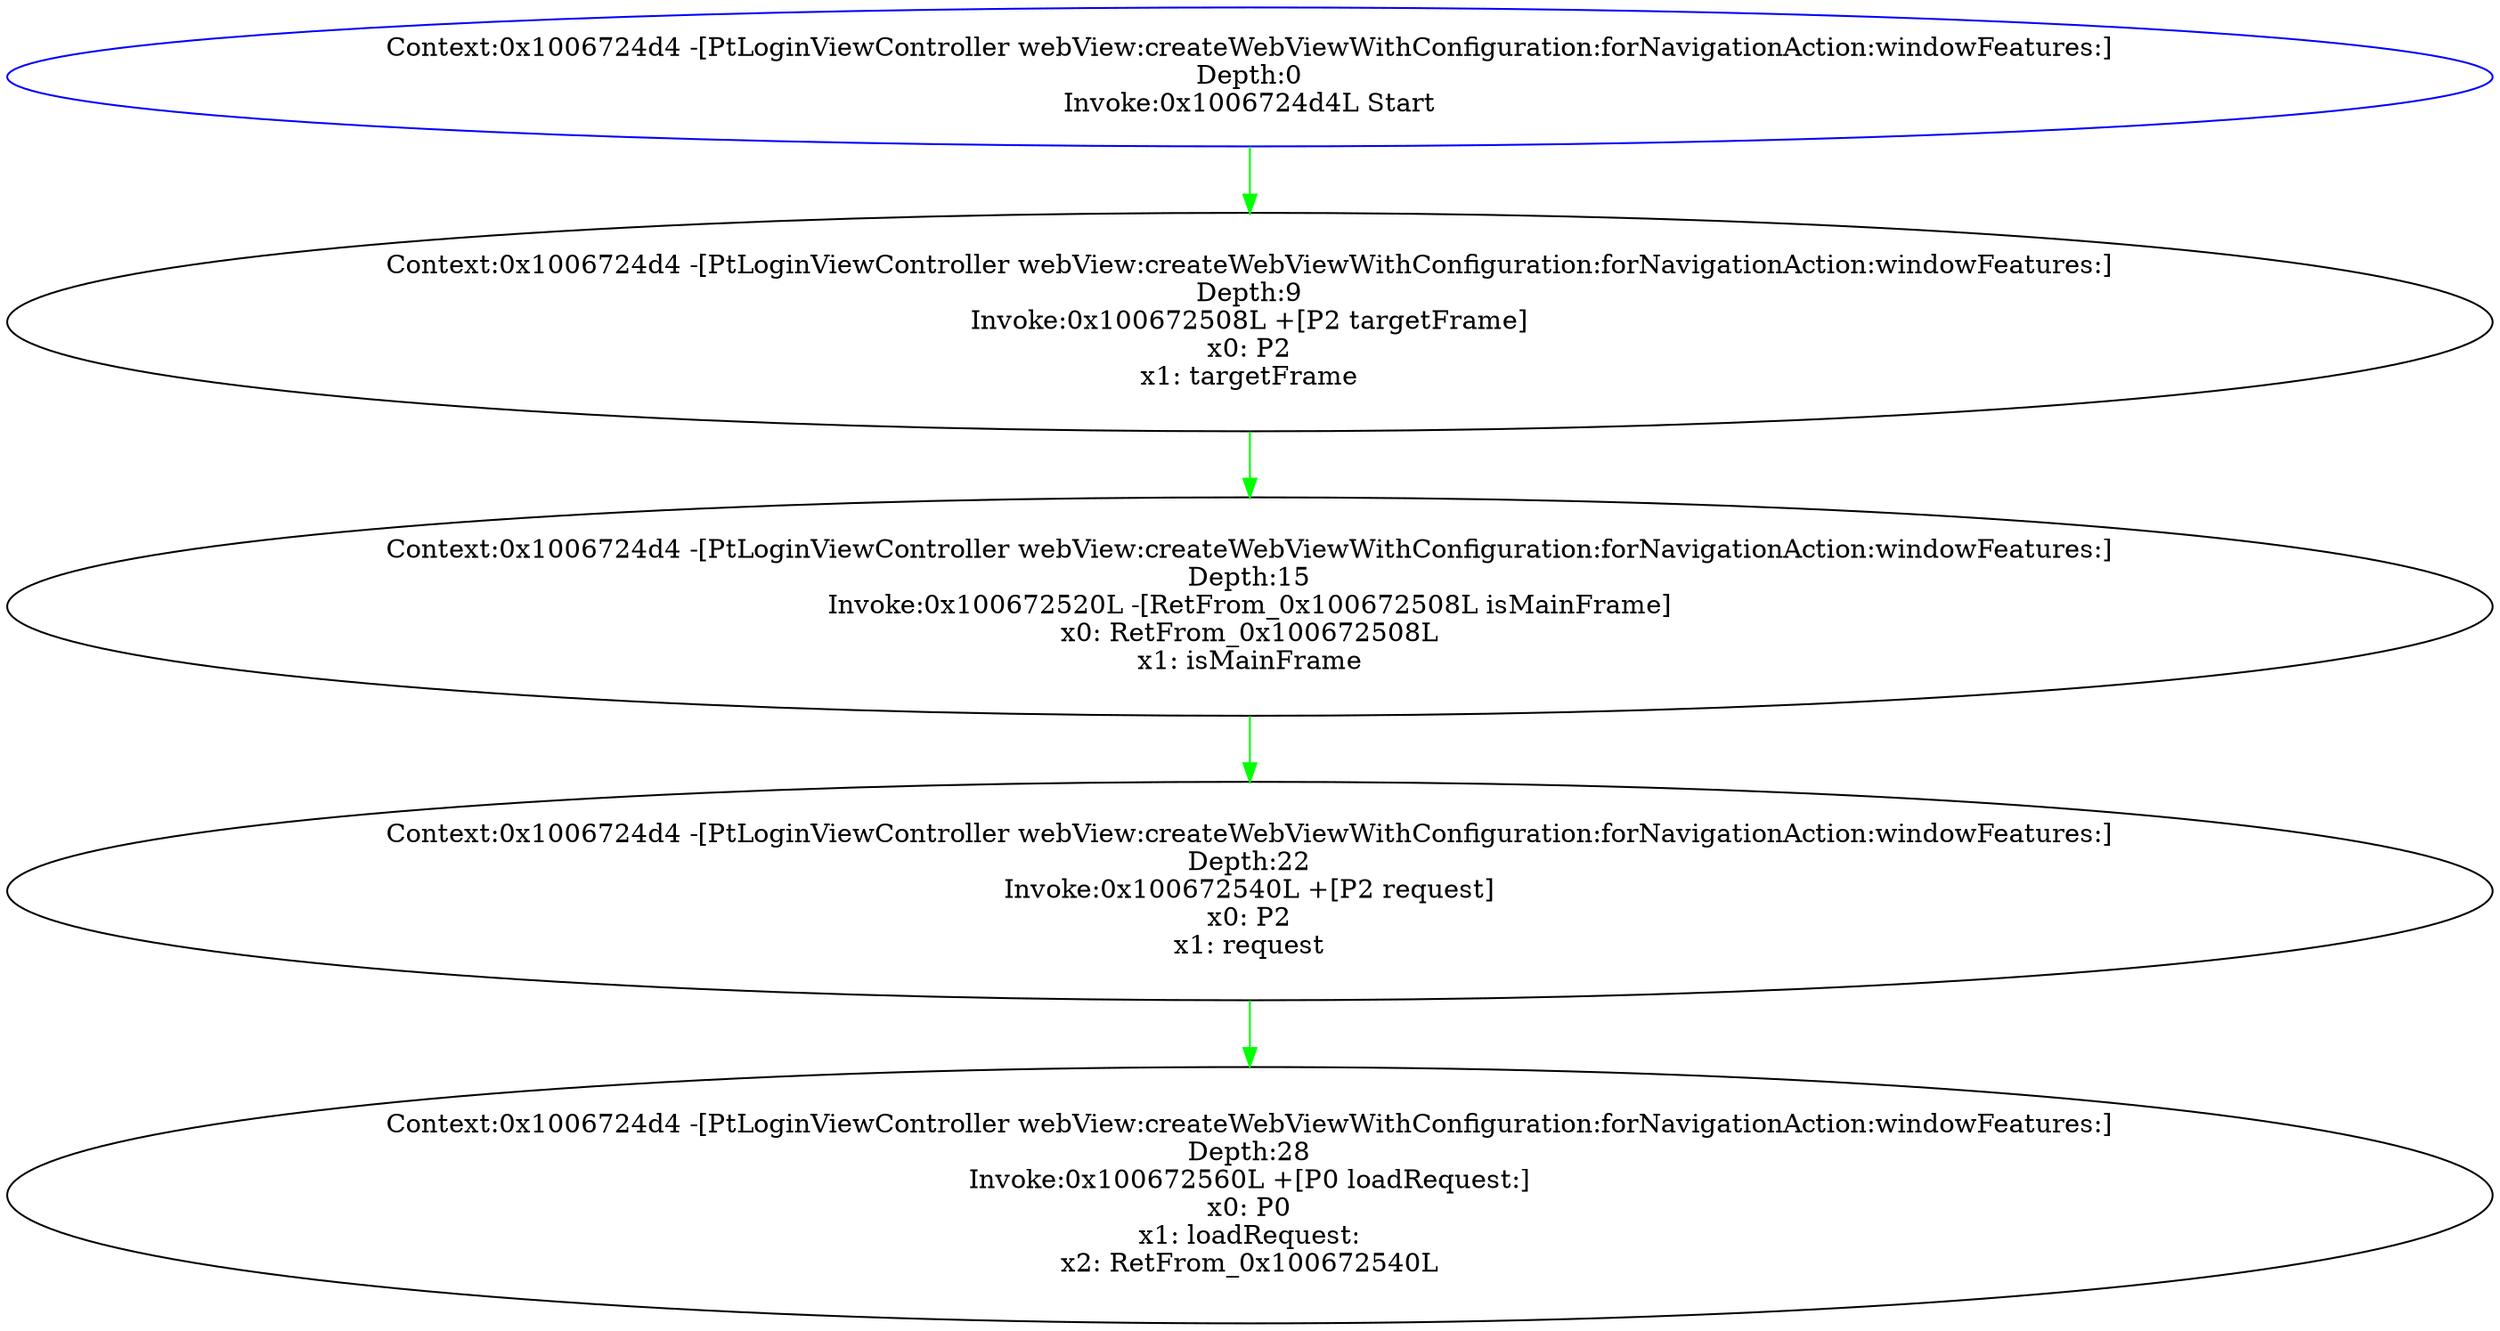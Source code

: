 strict digraph  {
	"Context:0x1006724d4 -[PtLoginViewController webView:createWebViewWithConfiguration:forNavigationAction:windowFeatures:]
Depth:9
\
Invoke:0x100672508L +[P2 targetFrame]
x0: P2
x1: targetFrame
"	 [addr=4301726984,
		args="['P2', 'targetFrame']",
		context=4301726932,
		des="+[P2 targetFrame]",
		dp="[P2 targetFrame]",
		pnode="Context:0x1006724d4 -[PtLoginViewController webView:createWebViewWithConfiguration:forNavigationAction:windowFeatures:]
Depth:0
\
Invoke:0x1006724d4L Start
"];
	"Context:0x1006724d4 -[PtLoginViewController webView:createWebViewWithConfiguration:forNavigationAction:windowFeatures:]
Depth:15
\
Invoke:0x100672520L -[RetFrom_0x100672508L isMainFrame]
x0: RetFrom_0x100672508L
x1: isMainFrame
"	 [addr=4301727008,
		args="['RetFrom_0x100672508L', 'isMainFrame']",
		context=4301726932,
		des="-[RetFrom_0x100672508L isMainFrame]",
		dp=None,
		pnode="Context:0x1006724d4 -[PtLoginViewController webView:createWebViewWithConfiguration:forNavigationAction:windowFeatures:]
Depth:9
\
Invoke:0x100672508L +[P2 targetFrame]
x0: P2
x1: targetFrame
"];
	"Context:0x1006724d4 -[PtLoginViewController webView:createWebViewWithConfiguration:forNavigationAction:windowFeatures:]
Depth:9
\
Invoke:0x100672508L +[P2 targetFrame]
x0: P2
x1: targetFrame
" -> "Context:0x1006724d4 -[PtLoginViewController webView:createWebViewWithConfiguration:forNavigationAction:windowFeatures:]
Depth:15
\
Invoke:0x100672520L -[RetFrom_0x100672508L isMainFrame]
x0: RetFrom_0x100672508L
x1: isMainFrame
"	 [color=green];
	"Context:0x1006724d4 -[PtLoginViewController webView:createWebViewWithConfiguration:forNavigationAction:windowFeatures:]
Depth:0
\
Invoke:0x1006724d4L Start
"	 [addr=4301726932,
		args=None,
		color=blue,
		context=4301726932,
		context_name="-[PtLoginViewController webView:createWebViewWithConfiguration:forNavigationAction:windowFeatures:]",
		des=Start,
		dp=None,
		pnode=None];
	"Context:0x1006724d4 -[PtLoginViewController webView:createWebViewWithConfiguration:forNavigationAction:windowFeatures:]
Depth:0
\
Invoke:0x1006724d4L Start
" -> "Context:0x1006724d4 -[PtLoginViewController webView:createWebViewWithConfiguration:forNavigationAction:windowFeatures:]
Depth:9
\
Invoke:0x100672508L +[P2 targetFrame]
x0: P2
x1: targetFrame
"	 [color=green];
	"Context:0x1006724d4 -[PtLoginViewController webView:createWebViewWithConfiguration:forNavigationAction:windowFeatures:]
Depth:22
\
Invoke:0x100672540L +[P2 request]
x0: P2
x1: request
"	 [addr=4301727040,
		args="['P2', 'request']",
		context=4301726932,
		des="+[P2 request]",
		dp=None,
		pnode="Context:0x1006724d4 -[PtLoginViewController webView:createWebViewWithConfiguration:forNavigationAction:windowFeatures:]
Depth:15
\
Invoke:0x100672520L -[RetFrom_0x100672508L isMainFrame]
x0: RetFrom_0x100672508L
x1: isMainFrame
"];
	"Context:0x1006724d4 -[PtLoginViewController webView:createWebViewWithConfiguration:forNavigationAction:windowFeatures:]
Depth:15
\
Invoke:0x100672520L -[RetFrom_0x100672508L isMainFrame]
x0: RetFrom_0x100672508L
x1: isMainFrame
" -> "Context:0x1006724d4 -[PtLoginViewController webView:createWebViewWithConfiguration:forNavigationAction:windowFeatures:]
Depth:22
\
Invoke:0x100672540L +[P2 request]
x0: P2
x1: request
"	 [color=green];
	"Context:0x1006724d4 -[PtLoginViewController webView:createWebViewWithConfiguration:forNavigationAction:windowFeatures:]
Depth:28
\
Invoke:0x100672560L +[P0 loadRequest:]
x0: P0
x1: loadRequest:
x2: RetFrom_0x100672540L
"	 [addr=4301727072,
		args="['P0', 'loadRequest:', 'RetFrom_0x100672540L']",
		context=4301726932,
		des="+[P0 loadRequest:]",
		dp=None,
		pnode="Context:0x1006724d4 -[PtLoginViewController webView:createWebViewWithConfiguration:forNavigationAction:windowFeatures:]
Depth:22
\
Invoke:0x100672540L +[P2 request]
x0: P2
x1: request
"];
	"Context:0x1006724d4 -[PtLoginViewController webView:createWebViewWithConfiguration:forNavigationAction:windowFeatures:]
Depth:22
\
Invoke:0x100672540L +[P2 request]
x0: P2
x1: request
" -> "Context:0x1006724d4 -[PtLoginViewController webView:createWebViewWithConfiguration:forNavigationAction:windowFeatures:]
Depth:28
\
Invoke:0x100672560L +[P0 loadRequest:]
x0: P0
x1: loadRequest:
x2: RetFrom_0x100672540L
"	 [color=green];
}
